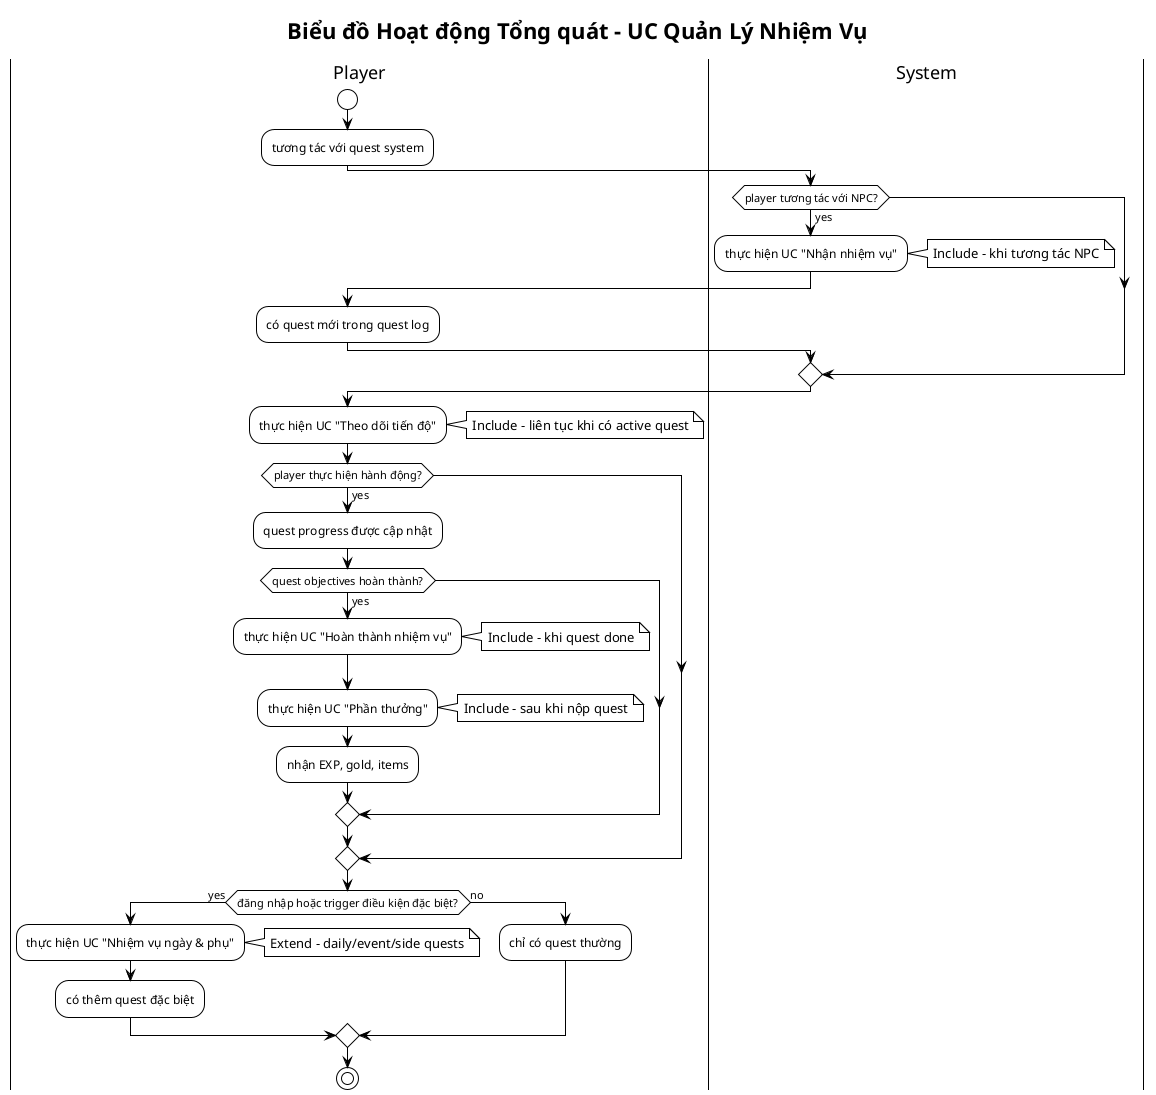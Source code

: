 @startuml Activity_Main_UC_Quan_Ly_Nhiem_Vu
!theme plain

title Biểu đồ Hoạt động Tổng quát - UC Quản Lý Nhiệm Vụ

|Player|
start
:tương tác với quest system;

|System|
if (player tương tác với NPC?) then (yes)
  :thực hiện UC "Nhận nhiệm vụ";
  note right: Include - khi tương tác NPC
  
  |Player|
  :có quest mới trong quest log;
endif

:thực hiện UC "Theo dõi tiến độ";
note right: Include - liên tục khi có active quest

if (player thực hiện hành động?) then (yes)
  |Player|
  :quest progress được cập nhật;
  
  if (quest objectives hoàn thành?) then (yes)
    :thực hiện UC "Hoàn thành nhiệm vụ";
    note right: Include - khi quest done
    
    :thực hiện UC "Phần thưởng";
    note right: Include - sau khi nộp quest
    
    |Player|
    :nhận EXP, gold, items;
  endif
endif

if (đăng nhập hoặc trigger điều kiện đặc biệt?) then (yes)
  :thực hiện UC "Nhiệm vụ ngày & phụ";
  note right: Extend - daily/event/side quests
  
  |Player|
  :có thêm quest đặc biệt;
  
else (no)
  |Player|
  :chỉ có quest thường;
endif

stop

@enduml

